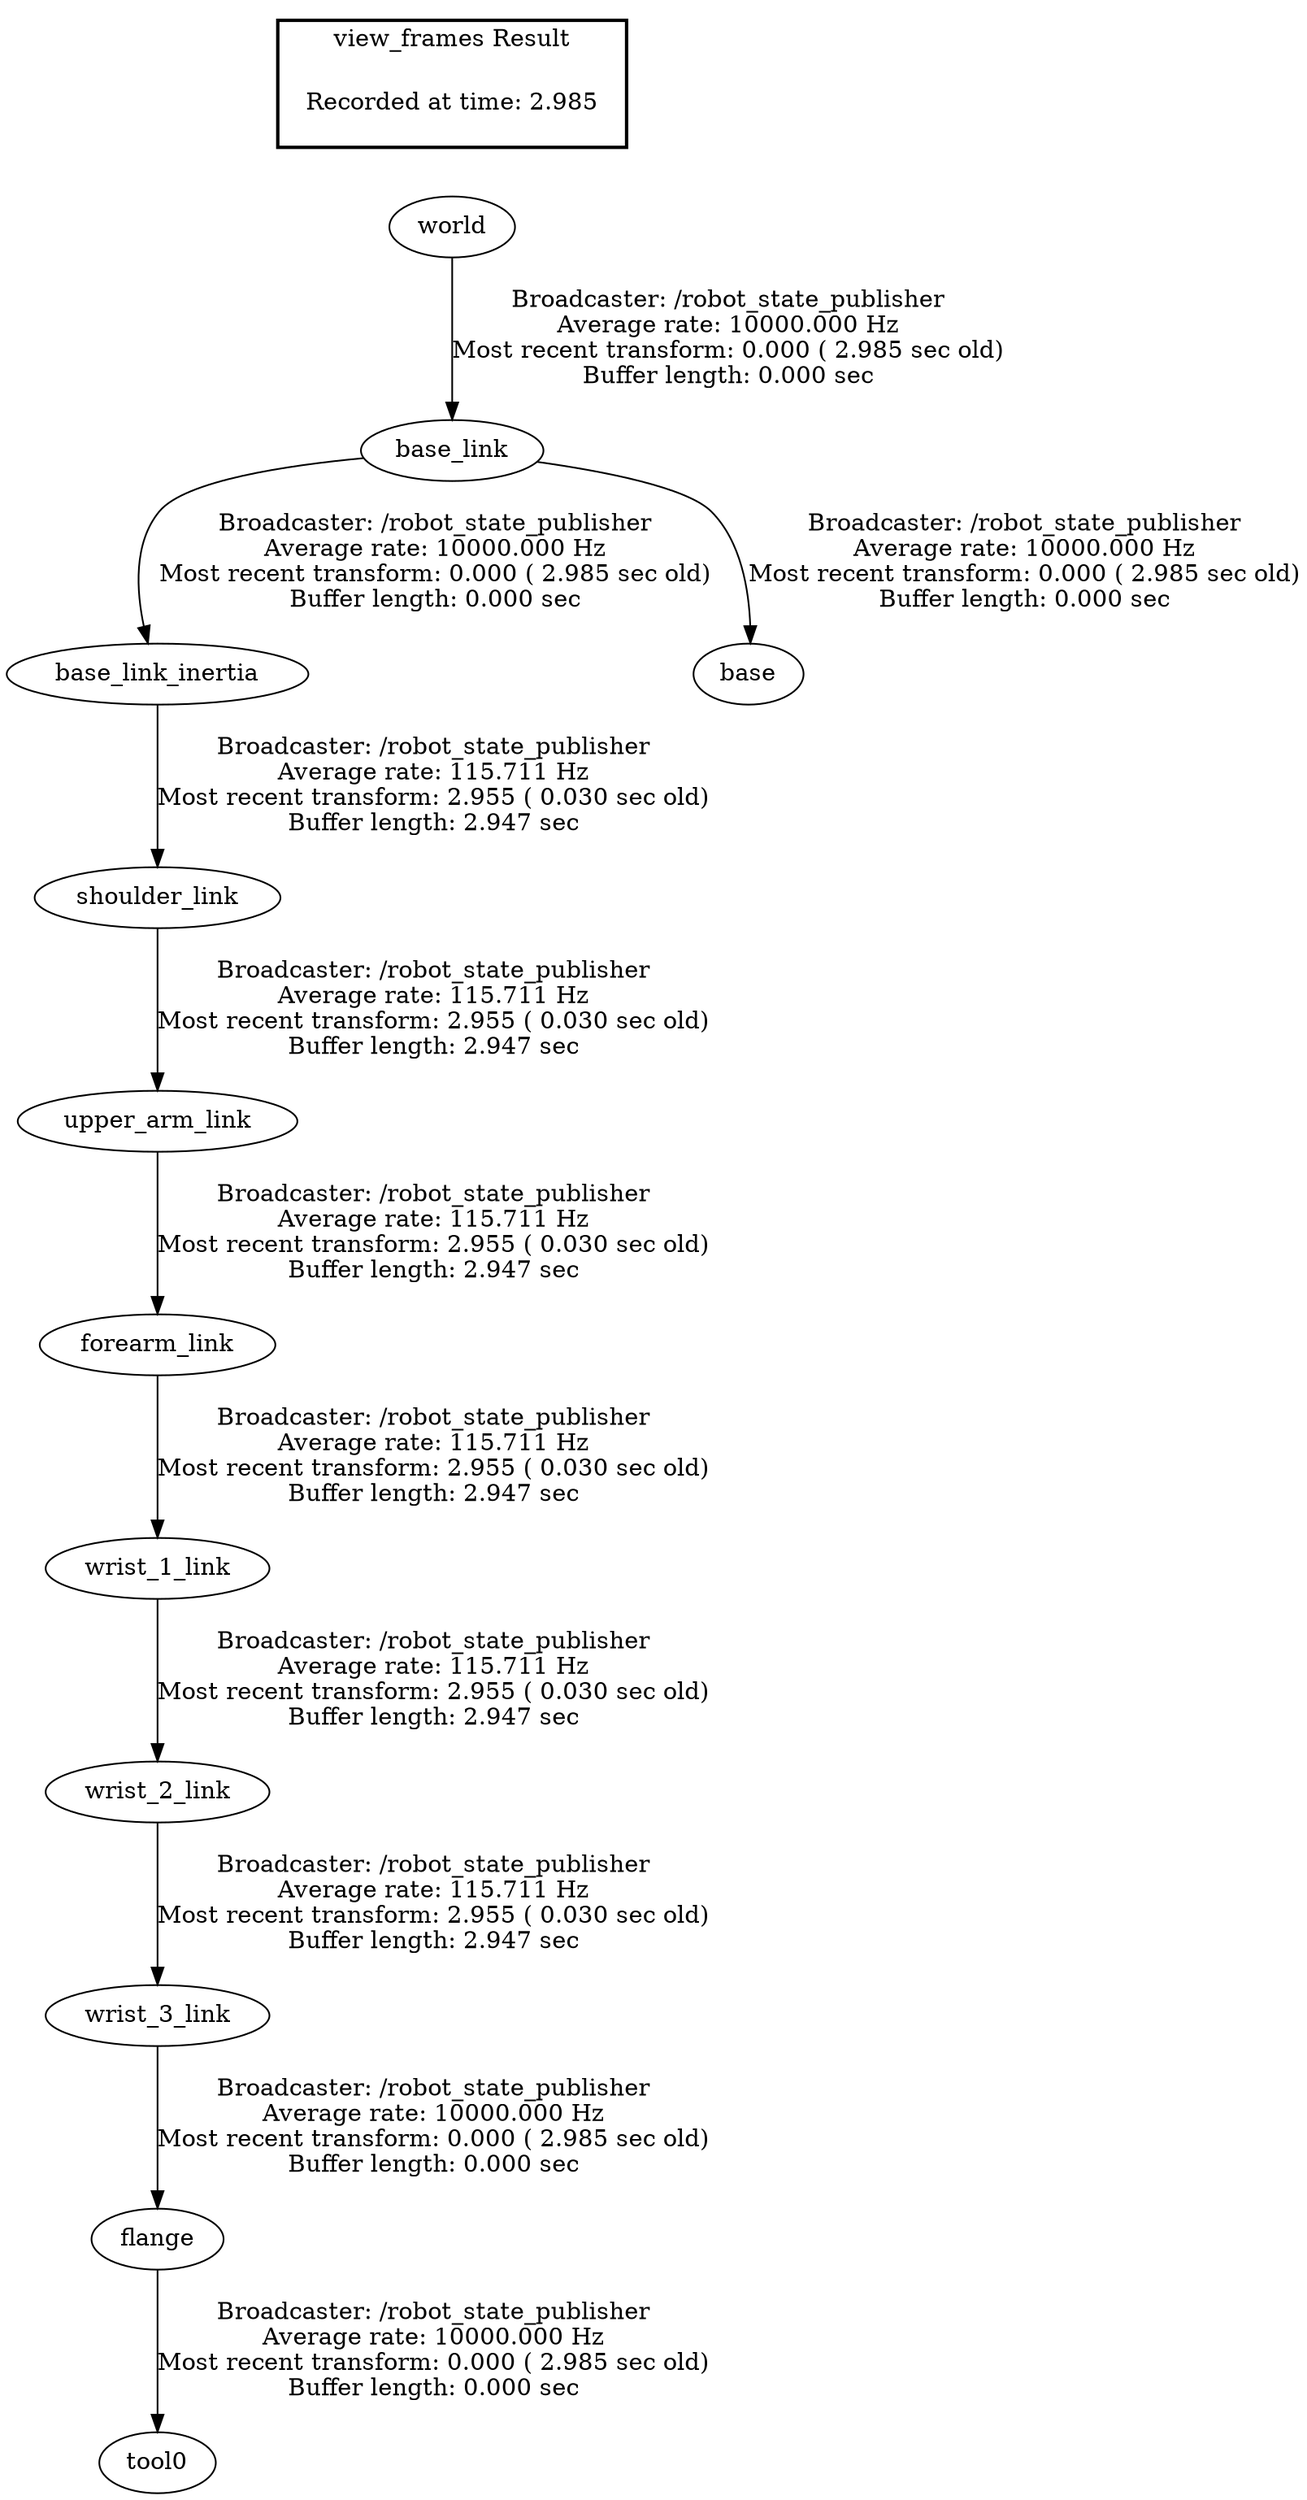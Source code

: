 digraph G {
"upper_arm_link" -> "forearm_link"[label="Broadcaster: /robot_state_publisher\nAverage rate: 115.711 Hz\nMost recent transform: 2.955 ( 0.030 sec old)\nBuffer length: 2.947 sec\n"];
"shoulder_link" -> "upper_arm_link"[label="Broadcaster: /robot_state_publisher\nAverage rate: 115.711 Hz\nMost recent transform: 2.955 ( 0.030 sec old)\nBuffer length: 2.947 sec\n"];
"base_link_inertia" -> "shoulder_link"[label="Broadcaster: /robot_state_publisher\nAverage rate: 115.711 Hz\nMost recent transform: 2.955 ( 0.030 sec old)\nBuffer length: 2.947 sec\n"];
"base_link" -> "base_link_inertia"[label="Broadcaster: /robot_state_publisher\nAverage rate: 10000.000 Hz\nMost recent transform: 0.000 ( 2.985 sec old)\nBuffer length: 0.000 sec\n"];
"forearm_link" -> "wrist_1_link"[label="Broadcaster: /robot_state_publisher\nAverage rate: 115.711 Hz\nMost recent transform: 2.955 ( 0.030 sec old)\nBuffer length: 2.947 sec\n"];
"wrist_1_link" -> "wrist_2_link"[label="Broadcaster: /robot_state_publisher\nAverage rate: 115.711 Hz\nMost recent transform: 2.955 ( 0.030 sec old)\nBuffer length: 2.947 sec\n"];
"wrist_2_link" -> "wrist_3_link"[label="Broadcaster: /robot_state_publisher\nAverage rate: 115.711 Hz\nMost recent transform: 2.955 ( 0.030 sec old)\nBuffer length: 2.947 sec\n"];
"base_link" -> "base"[label="Broadcaster: /robot_state_publisher\nAverage rate: 10000.000 Hz\nMost recent transform: 0.000 ( 2.985 sec old)\nBuffer length: 0.000 sec\n"];
"world" -> "base_link"[label="Broadcaster: /robot_state_publisher\nAverage rate: 10000.000 Hz\nMost recent transform: 0.000 ( 2.985 sec old)\nBuffer length: 0.000 sec\n"];
"flange" -> "tool0"[label="Broadcaster: /robot_state_publisher\nAverage rate: 10000.000 Hz\nMost recent transform: 0.000 ( 2.985 sec old)\nBuffer length: 0.000 sec\n"];
"wrist_3_link" -> "flange"[label="Broadcaster: /robot_state_publisher\nAverage rate: 10000.000 Hz\nMost recent transform: 0.000 ( 2.985 sec old)\nBuffer length: 0.000 sec\n"];
edge [style=invis];
 subgraph cluster_legend { style=bold; color=black; label ="view_frames Result";
"Recorded at time: 2.985"[ shape=plaintext ] ;
 }->"world";
}